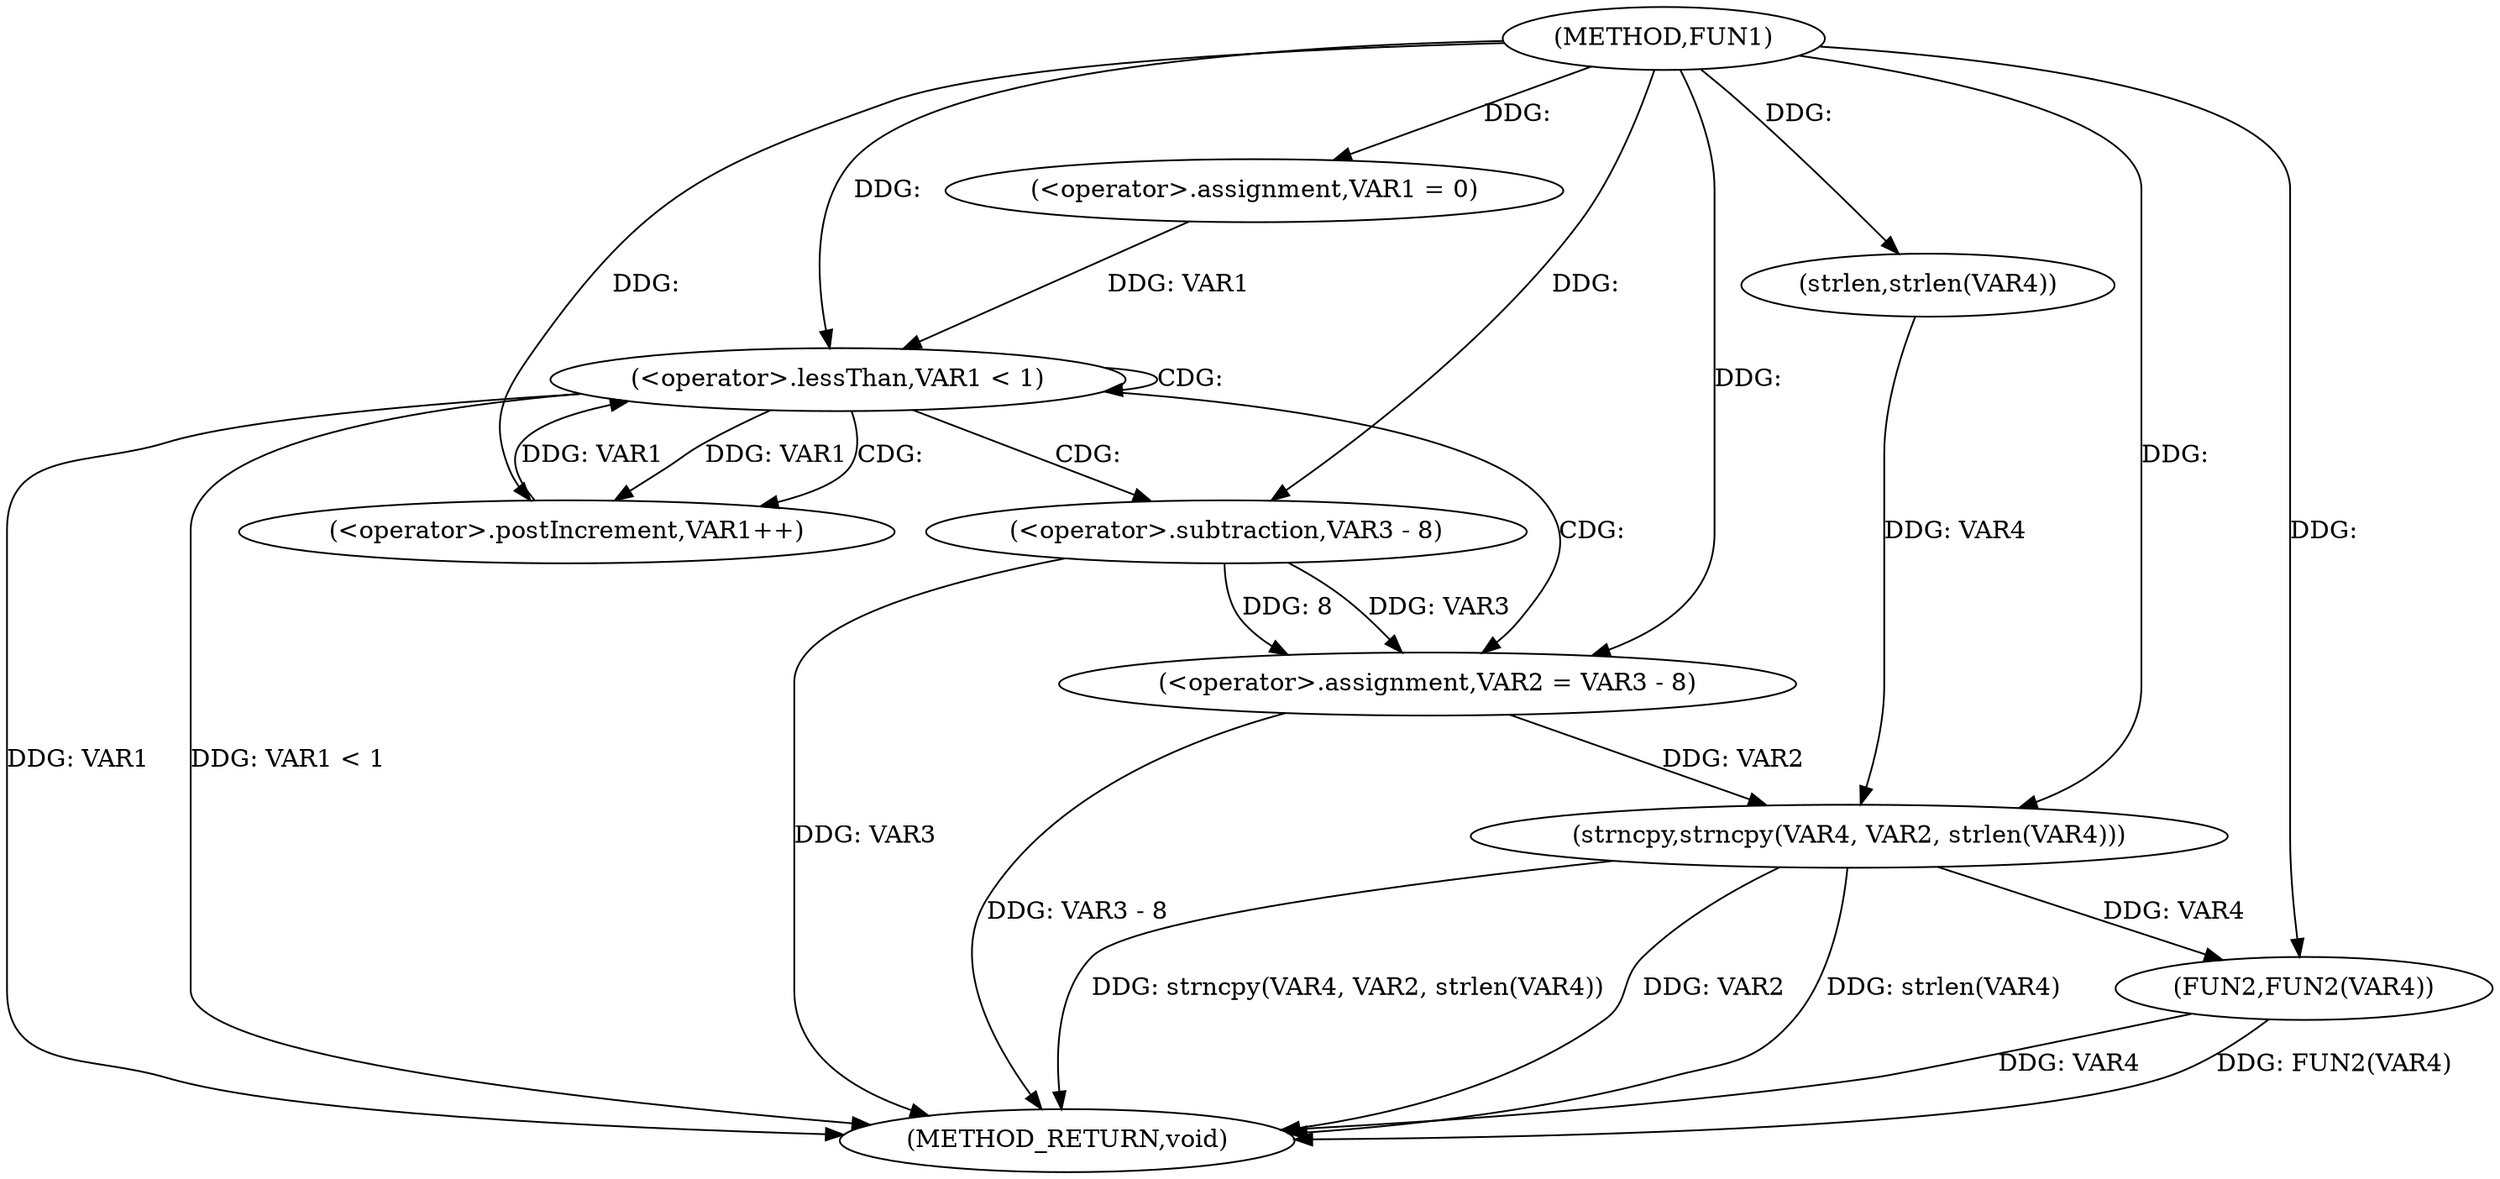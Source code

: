 digraph FUN1 {  
"1000100" [label = "(METHOD,FUN1)" ]
"1000129" [label = "(METHOD_RETURN,void)" ]
"1000106" [label = "(<operator>.assignment,VAR1 = 0)" ]
"1000109" [label = "(<operator>.lessThan,VAR1 < 1)" ]
"1000112" [label = "(<operator>.postIncrement,VAR1++)" ]
"1000115" [label = "(<operator>.assignment,VAR2 = VAR3 - 8)" ]
"1000117" [label = "(<operator>.subtraction,VAR3 - 8)" ]
"1000122" [label = "(strncpy,strncpy(VAR4, VAR2, strlen(VAR4)))" ]
"1000125" [label = "(strlen,strlen(VAR4))" ]
"1000127" [label = "(FUN2,FUN2(VAR4))" ]
  "1000115" -> "1000129"  [ label = "DDG: VAR3 - 8"] 
  "1000122" -> "1000129"  [ label = "DDG: strlen(VAR4)"] 
  "1000127" -> "1000129"  [ label = "DDG: FUN2(VAR4)"] 
  "1000117" -> "1000129"  [ label = "DDG: VAR3"] 
  "1000109" -> "1000129"  [ label = "DDG: VAR1"] 
  "1000122" -> "1000129"  [ label = "DDG: strncpy(VAR4, VAR2, strlen(VAR4))"] 
  "1000127" -> "1000129"  [ label = "DDG: VAR4"] 
  "1000122" -> "1000129"  [ label = "DDG: VAR2"] 
  "1000109" -> "1000129"  [ label = "DDG: VAR1 < 1"] 
  "1000100" -> "1000106"  [ label = "DDG: "] 
  "1000106" -> "1000109"  [ label = "DDG: VAR1"] 
  "1000112" -> "1000109"  [ label = "DDG: VAR1"] 
  "1000100" -> "1000109"  [ label = "DDG: "] 
  "1000109" -> "1000112"  [ label = "DDG: VAR1"] 
  "1000100" -> "1000112"  [ label = "DDG: "] 
  "1000117" -> "1000115"  [ label = "DDG: VAR3"] 
  "1000117" -> "1000115"  [ label = "DDG: 8"] 
  "1000100" -> "1000115"  [ label = "DDG: "] 
  "1000100" -> "1000117"  [ label = "DDG: "] 
  "1000125" -> "1000122"  [ label = "DDG: VAR4"] 
  "1000100" -> "1000122"  [ label = "DDG: "] 
  "1000115" -> "1000122"  [ label = "DDG: VAR2"] 
  "1000100" -> "1000125"  [ label = "DDG: "] 
  "1000122" -> "1000127"  [ label = "DDG: VAR4"] 
  "1000100" -> "1000127"  [ label = "DDG: "] 
  "1000109" -> "1000109"  [ label = "CDG: "] 
  "1000109" -> "1000112"  [ label = "CDG: "] 
  "1000109" -> "1000115"  [ label = "CDG: "] 
  "1000109" -> "1000117"  [ label = "CDG: "] 
}
